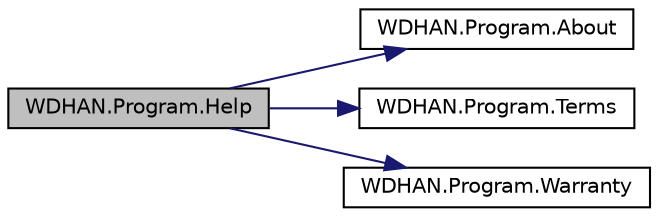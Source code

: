 digraph "WDHAN.Program.Help"
{
 // LATEX_PDF_SIZE
  edge [fontname="Helvetica",fontsize="10",labelfontname="Helvetica",labelfontsize="10"];
  node [fontname="Helvetica",fontsize="10",shape=record];
  rankdir="LR";
  Node1 [label="WDHAN.Program.Help",height=0.2,width=0.4,color="black", fillcolor="grey75", style="filled", fontcolor="black",tooltip="Show how to use the WDHAN tool"];
  Node1 -> Node2 [color="midnightblue",fontsize="10",style="solid",fontname="Helvetica"];
  Node2 [label="WDHAN.Program.About",height=0.2,width=0.4,color="black", fillcolor="white", style="filled",URL="$class_w_d_h_a_n_1_1_program.html#a8b241ed2da11c93a3251909b15bd5211",tooltip="Show authorship and license information regarding WDHAN"];
  Node1 -> Node3 [color="midnightblue",fontsize="10",style="solid",fontname="Helvetica"];
  Node3 [label="WDHAN.Program.Terms",height=0.2,width=0.4,color="black", fillcolor="white", style="filled",URL="$class_w_d_h_a_n_1_1_program.html#a9a6039a96450316183c19db7d86be84e",tooltip="Output the terms and conditions of the GPL 3.0 license"];
  Node1 -> Node4 [color="midnightblue",fontsize="10",style="solid",fontname="Helvetica"];
  Node4 [label="WDHAN.Program.Warranty",height=0.2,width=0.4,color="black", fillcolor="white", style="filled",URL="$class_w_d_h_a_n_1_1_program.html#a353c0990d3faef2bde44141e7e702ff8",tooltip="Output the warranty disclaimer per the GPL 3.0 license"];
}
